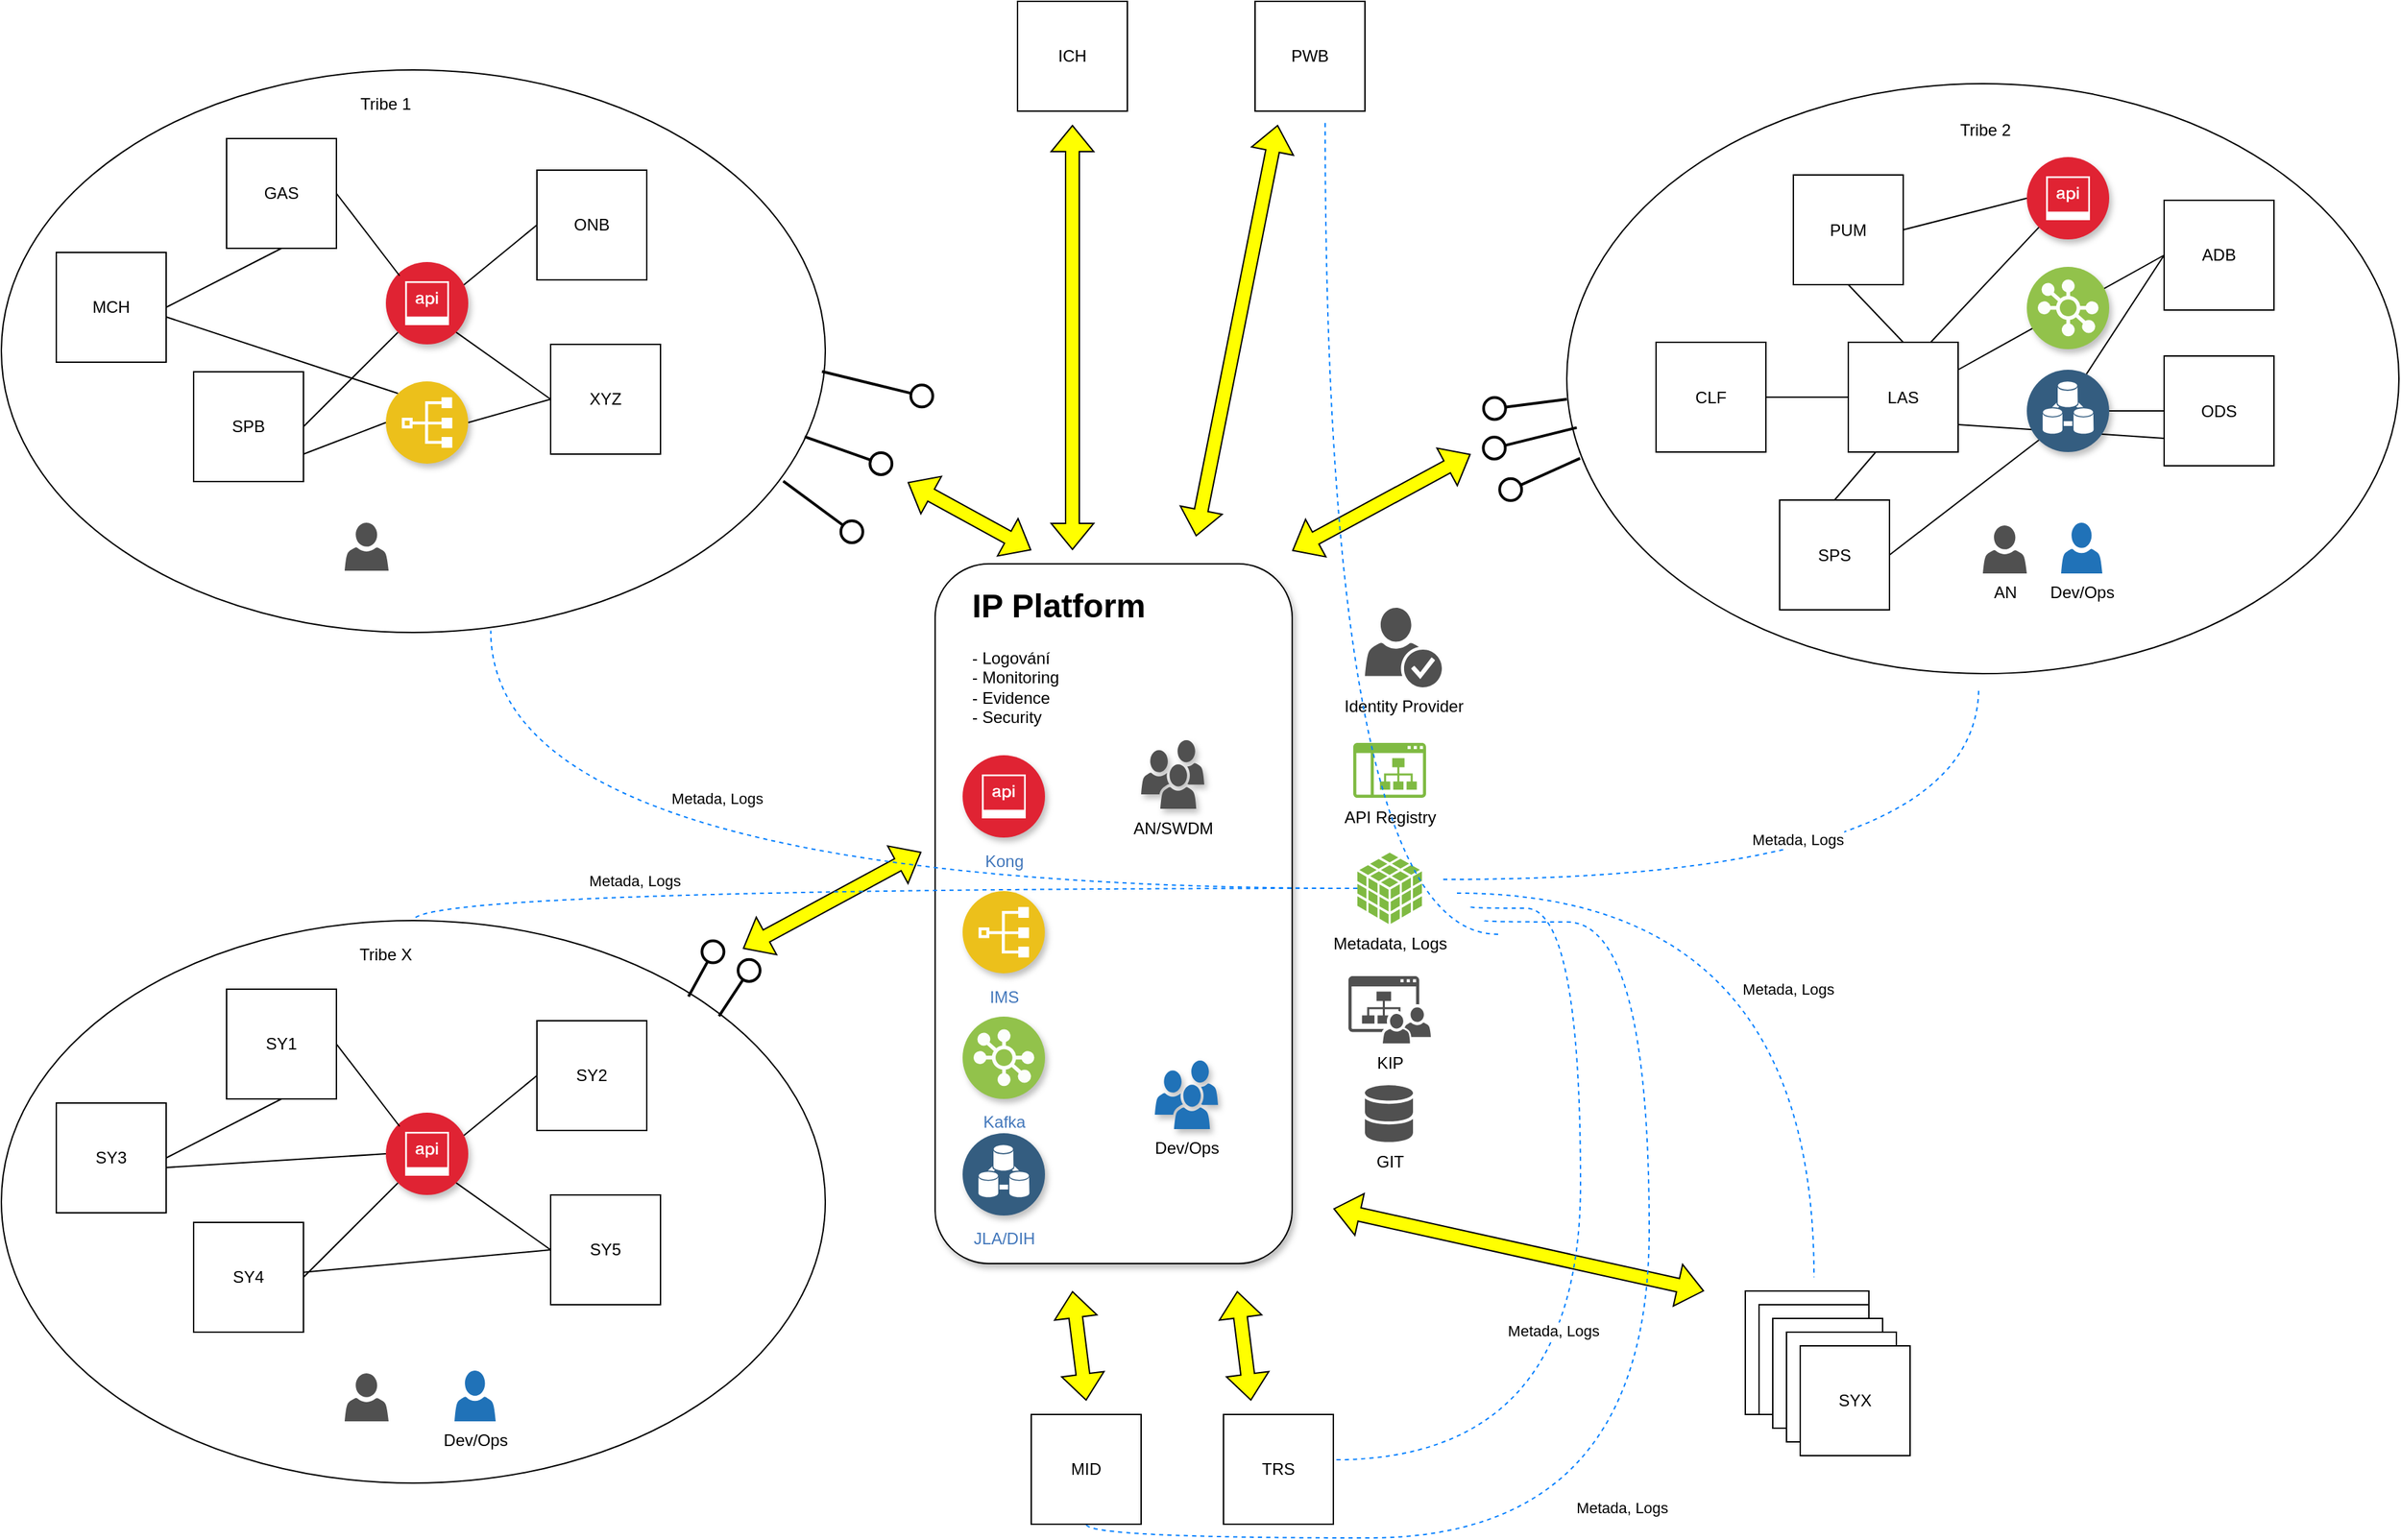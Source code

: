 <mxfile version="24.7.16" pages="2">
  <diagram name="IP to-be" id="IJSsZS_YuEGMHdV8JXdg">
    <mxGraphModel dx="2714" dy="1554" grid="1" gridSize="10" guides="1" tooltips="1" connect="1" arrows="1" fold="1" page="1" pageScale="1" pageWidth="827" pageHeight="1169" background="#ffffff" math="0" shadow="0">
      <root>
        <mxCell id="0" />
        <mxCell id="1" parent="0" />
        <mxCell id="OI-sxOpWTPTX0RnwA3bI-26" value="" style="group" parent="1" vertex="1" connectable="0">
          <mxGeometry x="880" y="430" width="260" height="510" as="geometry" />
        </mxCell>
        <mxCell id="OI-sxOpWTPTX0RnwA3bI-12" value="" style="rounded=1;whiteSpace=wrap;html=1;shadow=1;" parent="OI-sxOpWTPTX0RnwA3bI-26" vertex="1">
          <mxGeometry width="260" height="510" as="geometry" />
        </mxCell>
        <mxCell id="OI-sxOpWTPTX0RnwA3bI-1" value="Kong" style="image;aspect=fixed;perimeter=ellipsePerimeter;html=1;align=center;shadow=1;dashed=0;fontColor=#4277BB;labelBackgroundColor=default;fontSize=12;spacingTop=3;image=img/lib/ibm/security/api_security.svg;" parent="OI-sxOpWTPTX0RnwA3bI-26" vertex="1">
          <mxGeometry x="20" y="139.5" width="60" height="60" as="geometry" />
        </mxCell>
        <mxCell id="OI-sxOpWTPTX0RnwA3bI-2" value="IMS" style="image;aspect=fixed;perimeter=ellipsePerimeter;html=1;align=center;shadow=1;dashed=0;fontColor=#4277BB;labelBackgroundColor=default;fontSize=12;spacingTop=3;image=img/lib/ibm/applications/index.svg;" parent="OI-sxOpWTPTX0RnwA3bI-26" vertex="1">
          <mxGeometry x="20" y="238.5" width="60" height="60" as="geometry" />
        </mxCell>
        <mxCell id="OI-sxOpWTPTX0RnwA3bI-7" value="Kafka" style="image;aspect=fixed;perimeter=ellipsePerimeter;html=1;align=center;shadow=1;dashed=0;fontColor=#4277BB;labelBackgroundColor=default;fontSize=12;spacingTop=3;image=img/lib/ibm/vpc/LoadBalancerPool.svg;" parent="OI-sxOpWTPTX0RnwA3bI-26" vertex="1">
          <mxGeometry x="20" y="330" width="60" height="60" as="geometry" />
        </mxCell>
        <mxCell id="OI-sxOpWTPTX0RnwA3bI-9" value="JLA/DIH" style="image;aspect=fixed;perimeter=ellipsePerimeter;html=1;align=center;shadow=1;dashed=0;fontColor=#4277BB;labelBackgroundColor=default;fontSize=12;spacingTop=3;image=img/lib/ibm/data/device_registry.svg;" parent="OI-sxOpWTPTX0RnwA3bI-26" vertex="1">
          <mxGeometry x="20" y="415" width="60" height="60" as="geometry" />
        </mxCell>
        <mxCell id="OI-sxOpWTPTX0RnwA3bI-19" value="Dev/Ops" style="sketch=0;pointerEvents=1;shadow=1;dashed=0;html=1;strokeColor=none;labelPosition=center;verticalLabelPosition=bottom;verticalAlign=top;outlineConnect=0;align=center;shape=mxgraph.office.users.users;fillColor=#2072B8;" parent="OI-sxOpWTPTX0RnwA3bI-26" vertex="1">
          <mxGeometry x="160" y="362" width="46" height="50" as="geometry" />
        </mxCell>
        <mxCell id="OI-sxOpWTPTX0RnwA3bI-20" value="AN/SWDM" style="sketch=0;pointerEvents=1;shadow=1;dashed=0;html=1;strokeColor=none;fillColor=#505050;labelPosition=center;verticalLabelPosition=bottom;verticalAlign=top;outlineConnect=0;align=center;shape=mxgraph.office.users.users;" parent="OI-sxOpWTPTX0RnwA3bI-26" vertex="1">
          <mxGeometry x="150" y="128.5" width="46" height="50" as="geometry" />
        </mxCell>
        <mxCell id="OI-sxOpWTPTX0RnwA3bI-23" value="&lt;h1 style=&quot;margin-top: 0px;&quot;&gt;IP Platform&lt;/h1&gt;&lt;p&gt;- Logování&lt;br&gt;&lt;span style=&quot;background-color: initial;&quot;&gt;- Monitoring&lt;br&gt;&lt;/span&gt;&lt;span style=&quot;background-color: initial;&quot;&gt;- Evidence&lt;br&gt;&lt;/span&gt;&lt;span style=&quot;background-color: initial;&quot;&gt;- Security&lt;/span&gt;&lt;/p&gt;" style="text;html=1;whiteSpace=wrap;overflow=hidden;rounded=0;shadow=1;" parent="OI-sxOpWTPTX0RnwA3bI-26" vertex="1">
          <mxGeometry x="25" y="10" width="190" height="108.5" as="geometry" />
        </mxCell>
        <mxCell id="OI-sxOpWTPTX0RnwA3bI-29" value="TRS" style="whiteSpace=wrap;html=1;aspect=fixed;" parent="1" vertex="1">
          <mxGeometry x="1090" y="1050" width="80" height="80" as="geometry" />
        </mxCell>
        <mxCell id="OI-sxOpWTPTX0RnwA3bI-33" value="MID" style="whiteSpace=wrap;html=1;aspect=fixed;" parent="1" vertex="1">
          <mxGeometry x="950" y="1050" width="80" height="80" as="geometry" />
        </mxCell>
        <mxCell id="OI-sxOpWTPTX0RnwA3bI-37" value="ICH" style="whiteSpace=wrap;html=1;aspect=fixed;" parent="1" vertex="1">
          <mxGeometry x="940" y="20" width="80" height="80" as="geometry" />
        </mxCell>
        <mxCell id="OI-sxOpWTPTX0RnwA3bI-38" value="PWB" style="whiteSpace=wrap;html=1;aspect=fixed;" parent="1" vertex="1">
          <mxGeometry x="1113" y="20" width="80" height="80" as="geometry" />
        </mxCell>
        <mxCell id="OI-sxOpWTPTX0RnwA3bI-89" value="" style="group" parent="1" vertex="1" connectable="0">
          <mxGeometry x="1340" y="80" width="606" height="430" as="geometry" />
        </mxCell>
        <mxCell id="OI-sxOpWTPTX0RnwA3bI-47" value="" style="ellipse;whiteSpace=wrap;html=1;" parent="OI-sxOpWTPTX0RnwA3bI-89" vertex="1">
          <mxGeometry width="606" height="430" as="geometry" />
        </mxCell>
        <mxCell id="OI-sxOpWTPTX0RnwA3bI-22" value="Tribe 2" style="text;html=1;align=center;verticalAlign=middle;whiteSpace=wrap;rounded=0;" parent="OI-sxOpWTPTX0RnwA3bI-89" vertex="1">
          <mxGeometry x="275" y="13.5" width="60" height="40" as="geometry" />
        </mxCell>
        <mxCell id="OI-sxOpWTPTX0RnwA3bI-35" value="PUM" style="whiteSpace=wrap;html=1;aspect=fixed;" parent="OI-sxOpWTPTX0RnwA3bI-89" vertex="1">
          <mxGeometry x="165" y="66.5" width="80" height="80" as="geometry" />
        </mxCell>
        <mxCell id="OI-sxOpWTPTX0RnwA3bI-36" value="CLF" style="whiteSpace=wrap;html=1;aspect=fixed;" parent="OI-sxOpWTPTX0RnwA3bI-89" vertex="1">
          <mxGeometry x="65" y="188.5" width="80" height="80" as="geometry" />
        </mxCell>
        <mxCell id="OI-sxOpWTPTX0RnwA3bI-48" value="LAS" style="whiteSpace=wrap;html=1;aspect=fixed;" parent="OI-sxOpWTPTX0RnwA3bI-89" vertex="1">
          <mxGeometry x="205" y="188.5" width="80" height="80" as="geometry" />
        </mxCell>
        <mxCell id="OI-sxOpWTPTX0RnwA3bI-49" value="ODS" style="whiteSpace=wrap;html=1;aspect=fixed;" parent="OI-sxOpWTPTX0RnwA3bI-89" vertex="1">
          <mxGeometry x="435" y="198.5" width="80" height="80" as="geometry" />
        </mxCell>
        <mxCell id="OI-sxOpWTPTX0RnwA3bI-50" value="ADB" style="whiteSpace=wrap;html=1;aspect=fixed;" parent="OI-sxOpWTPTX0RnwA3bI-89" vertex="1">
          <mxGeometry x="435" y="85" width="80" height="80" as="geometry" />
        </mxCell>
        <mxCell id="OI-sxOpWTPTX0RnwA3bI-51" value="SPS" style="whiteSpace=wrap;html=1;aspect=fixed;" parent="OI-sxOpWTPTX0RnwA3bI-89" vertex="1">
          <mxGeometry x="155" y="303.5" width="80" height="80" as="geometry" />
        </mxCell>
        <mxCell id="OI-sxOpWTPTX0RnwA3bI-53" value="" style="image;aspect=fixed;perimeter=ellipsePerimeter;html=1;align=center;shadow=1;dashed=0;fontColor=#4277BB;labelBackgroundColor=default;fontSize=12;spacingTop=3;image=img/lib/ibm/security/api_security.svg;" parent="OI-sxOpWTPTX0RnwA3bI-89" vertex="1">
          <mxGeometry x="335" y="53.5" width="60" height="60" as="geometry" />
        </mxCell>
        <mxCell id="OI-sxOpWTPTX0RnwA3bI-77" value="" style="endArrow=none;html=1;rounded=0;entryX=0;entryY=1;entryDx=0;entryDy=0;exitX=1;exitY=0.5;exitDx=0;exitDy=0;" parent="OI-sxOpWTPTX0RnwA3bI-89" source="OI-sxOpWTPTX0RnwA3bI-51" target="OI-sxOpWTPTX0RnwA3bI-74" edge="1">
          <mxGeometry width="50" height="50" relative="1" as="geometry">
            <mxPoint x="225" y="403.5" as="sourcePoint" />
            <mxPoint x="275" y="353.5" as="targetPoint" />
          </mxGeometry>
        </mxCell>
        <mxCell id="OI-sxOpWTPTX0RnwA3bI-78" value="" style="endArrow=none;html=1;rounded=0;exitX=0.75;exitY=0;exitDx=0;exitDy=0;entryX=0;entryY=1;entryDx=0;entryDy=0;" parent="OI-sxOpWTPTX0RnwA3bI-89" source="OI-sxOpWTPTX0RnwA3bI-48" target="OI-sxOpWTPTX0RnwA3bI-53" edge="1">
          <mxGeometry width="50" height="50" relative="1" as="geometry">
            <mxPoint x="275" y="163.5" as="sourcePoint" />
            <mxPoint x="325" y="113.5" as="targetPoint" />
          </mxGeometry>
        </mxCell>
        <mxCell id="OI-sxOpWTPTX0RnwA3bI-79" value="" style="endArrow=none;html=1;rounded=0;entryX=0;entryY=0.5;entryDx=0;entryDy=0;exitX=0.75;exitY=0;exitDx=0;exitDy=0;" parent="OI-sxOpWTPTX0RnwA3bI-89" source="OI-sxOpWTPTX0RnwA3bI-74" target="OI-sxOpWTPTX0RnwA3bI-50" edge="1">
          <mxGeometry width="50" height="50" relative="1" as="geometry">
            <mxPoint x="225" y="403.5" as="sourcePoint" />
            <mxPoint x="275" y="353.5" as="targetPoint" />
          </mxGeometry>
        </mxCell>
        <mxCell id="OI-sxOpWTPTX0RnwA3bI-80" value="" style="endArrow=none;html=1;rounded=0;exitX=1;exitY=0.5;exitDx=0;exitDy=0;entryX=0;entryY=0.5;entryDx=0;entryDy=0;" parent="OI-sxOpWTPTX0RnwA3bI-89" source="OI-sxOpWTPTX0RnwA3bI-35" target="OI-sxOpWTPTX0RnwA3bI-53" edge="1">
          <mxGeometry width="50" height="50" relative="1" as="geometry">
            <mxPoint x="265" y="103.5" as="sourcePoint" />
            <mxPoint x="315" y="53.5" as="targetPoint" />
          </mxGeometry>
        </mxCell>
        <mxCell id="OI-sxOpWTPTX0RnwA3bI-81" value="" style="endArrow=none;html=1;rounded=0;entryX=0;entryY=0.5;entryDx=0;entryDy=0;exitX=1;exitY=0.5;exitDx=0;exitDy=0;" parent="OI-sxOpWTPTX0RnwA3bI-89" source="OI-sxOpWTPTX0RnwA3bI-74" target="OI-sxOpWTPTX0RnwA3bI-49" edge="1">
          <mxGeometry width="50" height="50" relative="1" as="geometry">
            <mxPoint x="225" y="463.5" as="sourcePoint" />
            <mxPoint x="275" y="413.5" as="targetPoint" />
          </mxGeometry>
        </mxCell>
        <mxCell id="OI-sxOpWTPTX0RnwA3bI-82" value="" style="endArrow=none;html=1;rounded=0;entryX=0;entryY=0.75;entryDx=0;entryDy=0;exitX=1;exitY=0.75;exitDx=0;exitDy=0;" parent="OI-sxOpWTPTX0RnwA3bI-89" source="OI-sxOpWTPTX0RnwA3bI-48" target="OI-sxOpWTPTX0RnwA3bI-49" edge="1">
          <mxGeometry width="50" height="50" relative="1" as="geometry">
            <mxPoint x="225" y="403.5" as="sourcePoint" />
            <mxPoint x="275" y="353.5" as="targetPoint" />
          </mxGeometry>
        </mxCell>
        <mxCell id="OI-sxOpWTPTX0RnwA3bI-83" value="" style="endArrow=none;html=1;rounded=0;entryX=0;entryY=0.5;entryDx=0;entryDy=0;exitX=1;exitY=0.25;exitDx=0;exitDy=0;" parent="OI-sxOpWTPTX0RnwA3bI-89" source="OI-sxOpWTPTX0RnwA3bI-48" target="OI-sxOpWTPTX0RnwA3bI-50" edge="1">
          <mxGeometry width="50" height="50" relative="1" as="geometry">
            <mxPoint x="395" y="493.5" as="sourcePoint" />
            <mxPoint x="445" y="443.5" as="targetPoint" />
          </mxGeometry>
        </mxCell>
        <mxCell id="OI-sxOpWTPTX0RnwA3bI-64" value="" style="image;aspect=fixed;perimeter=ellipsePerimeter;html=1;align=center;shadow=1;dashed=0;fontColor=#4277BB;labelBackgroundColor=default;fontSize=12;spacingTop=3;image=img/lib/ibm/vpc/LoadBalancerPool.svg;" parent="OI-sxOpWTPTX0RnwA3bI-89" vertex="1">
          <mxGeometry x="335" y="133.5" width="60" height="60" as="geometry" />
        </mxCell>
        <mxCell id="OI-sxOpWTPTX0RnwA3bI-74" value="" style="image;aspect=fixed;perimeter=ellipsePerimeter;html=1;align=center;shadow=1;dashed=0;fontColor=#4277BB;labelBackgroundColor=default;fontSize=12;spacingTop=3;image=img/lib/ibm/data/device_registry.svg;" parent="OI-sxOpWTPTX0RnwA3bI-89" vertex="1">
          <mxGeometry x="335" y="208.5" width="60" height="60" as="geometry" />
        </mxCell>
        <mxCell id="OI-sxOpWTPTX0RnwA3bI-84" value="" style="endArrow=none;html=1;rounded=0;entryX=0.5;entryY=1;entryDx=0;entryDy=0;exitX=0.5;exitY=0;exitDx=0;exitDy=0;" parent="OI-sxOpWTPTX0RnwA3bI-89" source="OI-sxOpWTPTX0RnwA3bI-48" target="OI-sxOpWTPTX0RnwA3bI-35" edge="1">
          <mxGeometry width="50" height="50" relative="1" as="geometry">
            <mxPoint x="225" y="403.5" as="sourcePoint" />
            <mxPoint x="275" y="353.5" as="targetPoint" />
          </mxGeometry>
        </mxCell>
        <mxCell id="OI-sxOpWTPTX0RnwA3bI-86" value="" style="endArrow=none;html=1;rounded=0;entryX=1;entryY=0.5;entryDx=0;entryDy=0;exitX=0;exitY=0.5;exitDx=0;exitDy=0;" parent="OI-sxOpWTPTX0RnwA3bI-89" source="OI-sxOpWTPTX0RnwA3bI-48" target="OI-sxOpWTPTX0RnwA3bI-36" edge="1">
          <mxGeometry width="50" height="50" relative="1" as="geometry">
            <mxPoint x="225" y="403.5" as="sourcePoint" />
            <mxPoint x="275" y="353.5" as="targetPoint" />
          </mxGeometry>
        </mxCell>
        <mxCell id="OI-sxOpWTPTX0RnwA3bI-87" value="" style="endArrow=none;html=1;rounded=0;entryX=0.25;entryY=1;entryDx=0;entryDy=0;exitX=0.5;exitY=0;exitDx=0;exitDy=0;" parent="OI-sxOpWTPTX0RnwA3bI-89" source="OI-sxOpWTPTX0RnwA3bI-51" target="OI-sxOpWTPTX0RnwA3bI-48" edge="1">
          <mxGeometry width="50" height="50" relative="1" as="geometry">
            <mxPoint x="225" y="403.5" as="sourcePoint" />
            <mxPoint x="275" y="353.5" as="targetPoint" />
          </mxGeometry>
        </mxCell>
        <mxCell id="AGxWEszSMNjGvuthfFzn-10" value="AN" style="sketch=0;pointerEvents=1;shadow=0;dashed=0;html=1;strokeColor=none;fillColor=#505050;labelPosition=center;verticalLabelPosition=bottom;verticalAlign=top;outlineConnect=0;align=center;shape=mxgraph.office.users.user;" vertex="1" parent="OI-sxOpWTPTX0RnwA3bI-89">
          <mxGeometry x="303" y="322" width="32" height="35" as="geometry" />
        </mxCell>
        <mxCell id="AGxWEszSMNjGvuthfFzn-11" value="Dev/Ops" style="sketch=0;pointerEvents=1;shadow=0;dashed=0;html=1;strokeColor=none;labelPosition=center;verticalLabelPosition=bottom;verticalAlign=top;outlineConnect=0;align=center;shape=mxgraph.office.users.user;fillColor=#2072B8;" vertex="1" parent="OI-sxOpWTPTX0RnwA3bI-89">
          <mxGeometry x="360" y="320" width="30" height="37" as="geometry" />
        </mxCell>
        <mxCell id="OI-sxOpWTPTX0RnwA3bI-127" value="" style="group" parent="1" vertex="1" connectable="0">
          <mxGeometry x="200" y="70" width="600" height="410" as="geometry" />
        </mxCell>
        <mxCell id="OI-sxOpWTPTX0RnwA3bI-43" value="" style="ellipse;whiteSpace=wrap;html=1;" parent="OI-sxOpWTPTX0RnwA3bI-127" vertex="1">
          <mxGeometry width="600" height="410" as="geometry" />
        </mxCell>
        <mxCell id="OI-sxOpWTPTX0RnwA3bI-21" value="Tribe 1" style="text;html=1;align=center;verticalAlign=middle;whiteSpace=wrap;rounded=0;" parent="OI-sxOpWTPTX0RnwA3bI-127" vertex="1">
          <mxGeometry x="250" y="10" width="60" height="30" as="geometry" />
        </mxCell>
        <mxCell id="OI-sxOpWTPTX0RnwA3bI-32" value="XYZ" style="whiteSpace=wrap;html=1;aspect=fixed;" parent="OI-sxOpWTPTX0RnwA3bI-127" vertex="1">
          <mxGeometry x="400" y="200" width="80" height="80" as="geometry" />
        </mxCell>
        <mxCell id="OI-sxOpWTPTX0RnwA3bI-34" value="SPB" style="whiteSpace=wrap;html=1;aspect=fixed;" parent="OI-sxOpWTPTX0RnwA3bI-127" vertex="1">
          <mxGeometry x="140" y="220" width="80" height="80" as="geometry" />
        </mxCell>
        <mxCell id="OI-sxOpWTPTX0RnwA3bI-39" value="ONB" style="whiteSpace=wrap;html=1;aspect=fixed;" parent="OI-sxOpWTPTX0RnwA3bI-127" vertex="1">
          <mxGeometry x="390" y="73" width="80" height="80" as="geometry" />
        </mxCell>
        <mxCell id="OI-sxOpWTPTX0RnwA3bI-40" value="GAS" style="whiteSpace=wrap;html=1;aspect=fixed;" parent="OI-sxOpWTPTX0RnwA3bI-127" vertex="1">
          <mxGeometry x="164" y="50" width="80" height="80" as="geometry" />
        </mxCell>
        <mxCell id="OI-sxOpWTPTX0RnwA3bI-41" value="MCH" style="whiteSpace=wrap;html=1;aspect=fixed;" parent="OI-sxOpWTPTX0RnwA3bI-127" vertex="1">
          <mxGeometry x="40" y="133" width="80" height="80" as="geometry" />
        </mxCell>
        <mxCell id="OI-sxOpWTPTX0RnwA3bI-45" value="" style="image;aspect=fixed;perimeter=ellipsePerimeter;html=1;align=center;shadow=1;dashed=0;fontColor=#4277BB;labelBackgroundColor=default;fontSize=12;spacingTop=3;image=img/lib/ibm/security/api_security.svg;" parent="OI-sxOpWTPTX0RnwA3bI-127" vertex="1">
          <mxGeometry x="280" y="140" width="60" height="60" as="geometry" />
        </mxCell>
        <mxCell id="OI-sxOpWTPTX0RnwA3bI-117" value="" style="image;aspect=fixed;perimeter=ellipsePerimeter;html=1;align=center;shadow=1;dashed=0;fontColor=#4277BB;labelBackgroundColor=default;fontSize=12;spacingTop=3;image=img/lib/ibm/applications/index.svg;" parent="OI-sxOpWTPTX0RnwA3bI-127" vertex="1">
          <mxGeometry x="280" y="227" width="60" height="60" as="geometry" />
        </mxCell>
        <mxCell id="OI-sxOpWTPTX0RnwA3bI-118" value="" style="endArrow=none;html=1;rounded=0;entryX=1;entryY=0.5;entryDx=0;entryDy=0;exitX=0;exitY=1;exitDx=0;exitDy=0;" parent="OI-sxOpWTPTX0RnwA3bI-127" source="OI-sxOpWTPTX0RnwA3bI-45" target="OI-sxOpWTPTX0RnwA3bI-34" edge="1">
          <mxGeometry width="50" height="50" relative="1" as="geometry">
            <mxPoint x="540" y="520" as="sourcePoint" />
            <mxPoint x="590" y="470" as="targetPoint" />
          </mxGeometry>
        </mxCell>
        <mxCell id="OI-sxOpWTPTX0RnwA3bI-119" value="" style="endArrow=none;html=1;rounded=0;entryX=0;entryY=0.5;entryDx=0;entryDy=0;exitX=1;exitY=1;exitDx=0;exitDy=0;" parent="OI-sxOpWTPTX0RnwA3bI-127" source="OI-sxOpWTPTX0RnwA3bI-45" target="OI-sxOpWTPTX0RnwA3bI-32" edge="1">
          <mxGeometry width="50" height="50" relative="1" as="geometry">
            <mxPoint x="540" y="520" as="sourcePoint" />
            <mxPoint x="590" y="470" as="targetPoint" />
          </mxGeometry>
        </mxCell>
        <mxCell id="OI-sxOpWTPTX0RnwA3bI-120" value="" style="endArrow=none;html=1;rounded=0;entryX=0;entryY=0.5;entryDx=0;entryDy=0;exitX=1;exitY=0.25;exitDx=0;exitDy=0;" parent="OI-sxOpWTPTX0RnwA3bI-127" source="OI-sxOpWTPTX0RnwA3bI-45" target="OI-sxOpWTPTX0RnwA3bI-39" edge="1">
          <mxGeometry width="50" height="50" relative="1" as="geometry">
            <mxPoint x="540" y="520" as="sourcePoint" />
            <mxPoint x="590" y="470" as="targetPoint" />
          </mxGeometry>
        </mxCell>
        <mxCell id="OI-sxOpWTPTX0RnwA3bI-121" value="" style="endArrow=none;html=1;rounded=0;entryX=1;entryY=0.5;entryDx=0;entryDy=0;exitX=0;exitY=0.5;exitDx=0;exitDy=0;" parent="OI-sxOpWTPTX0RnwA3bI-127" source="OI-sxOpWTPTX0RnwA3bI-32" target="OI-sxOpWTPTX0RnwA3bI-117" edge="1">
          <mxGeometry width="50" height="50" relative="1" as="geometry">
            <mxPoint x="540" y="520" as="sourcePoint" />
            <mxPoint x="590" y="470" as="targetPoint" />
          </mxGeometry>
        </mxCell>
        <mxCell id="OI-sxOpWTPTX0RnwA3bI-122" value="" style="endArrow=none;html=1;rounded=0;entryX=1;entryY=0.5;entryDx=0;entryDy=0;" parent="OI-sxOpWTPTX0RnwA3bI-127" target="OI-sxOpWTPTX0RnwA3bI-40" edge="1">
          <mxGeometry width="50" height="50" relative="1" as="geometry">
            <mxPoint x="290" y="150" as="sourcePoint" />
            <mxPoint x="590" y="470" as="targetPoint" />
          </mxGeometry>
        </mxCell>
        <mxCell id="OI-sxOpWTPTX0RnwA3bI-123" value="" style="endArrow=none;html=1;rounded=0;entryX=0.5;entryY=1;entryDx=0;entryDy=0;exitX=1;exitY=0.5;exitDx=0;exitDy=0;" parent="OI-sxOpWTPTX0RnwA3bI-127" source="OI-sxOpWTPTX0RnwA3bI-41" target="OI-sxOpWTPTX0RnwA3bI-40" edge="1">
          <mxGeometry width="50" height="50" relative="1" as="geometry">
            <mxPoint x="540" y="520" as="sourcePoint" />
            <mxPoint x="590" y="470" as="targetPoint" />
          </mxGeometry>
        </mxCell>
        <mxCell id="OI-sxOpWTPTX0RnwA3bI-124" value="" style="endArrow=none;html=1;rounded=0;exitX=0;exitY=0;exitDx=0;exitDy=0;" parent="OI-sxOpWTPTX0RnwA3bI-127" source="OI-sxOpWTPTX0RnwA3bI-117" edge="1">
          <mxGeometry width="50" height="50" relative="1" as="geometry">
            <mxPoint x="540" y="520" as="sourcePoint" />
            <mxPoint x="120" y="180" as="targetPoint" />
          </mxGeometry>
        </mxCell>
        <mxCell id="OI-sxOpWTPTX0RnwA3bI-125" value="" style="endArrow=none;html=1;rounded=0;exitX=0;exitY=0.5;exitDx=0;exitDy=0;entryX=1;entryY=0.75;entryDx=0;entryDy=0;" parent="OI-sxOpWTPTX0RnwA3bI-127" source="OI-sxOpWTPTX0RnwA3bI-117" target="OI-sxOpWTPTX0RnwA3bI-34" edge="1">
          <mxGeometry width="50" height="50" relative="1" as="geometry">
            <mxPoint x="540" y="520" as="sourcePoint" />
            <mxPoint x="220" y="270" as="targetPoint" />
          </mxGeometry>
        </mxCell>
        <mxCell id="AGxWEszSMNjGvuthfFzn-9" value="" style="sketch=0;pointerEvents=1;shadow=0;dashed=0;html=1;strokeColor=none;fillColor=#505050;labelPosition=center;verticalLabelPosition=bottom;verticalAlign=top;outlineConnect=0;align=center;shape=mxgraph.office.users.user;" vertex="1" parent="OI-sxOpWTPTX0RnwA3bI-127">
          <mxGeometry x="250" y="330" width="32" height="35" as="geometry" />
        </mxCell>
        <mxCell id="AGxWEszSMNjGvuthfFzn-4" value="KIP" style="sketch=0;pointerEvents=1;shadow=0;dashed=0;html=1;strokeColor=none;fillColor=#505050;labelPosition=center;verticalLabelPosition=bottom;verticalAlign=top;outlineConnect=0;align=center;shape=mxgraph.office.sites.site_team;" vertex="1" parent="1">
          <mxGeometry x="1181" y="730.5" width="60" height="49" as="geometry" />
        </mxCell>
        <mxCell id="AGxWEszSMNjGvuthfFzn-5" value="API Registry" style="sketch=0;pointerEvents=1;shadow=0;dashed=0;html=1;strokeColor=none;labelPosition=center;verticalLabelPosition=bottom;verticalAlign=top;outlineConnect=0;align=center;shape=mxgraph.office.sites.subsite;fillColor=#7FBA42;" vertex="1" parent="1">
          <mxGeometry x="1184.5" y="560.5" width="53" height="40" as="geometry" />
        </mxCell>
        <mxCell id="AGxWEszSMNjGvuthfFzn-7" value="Identity Provider" style="sketch=0;pointerEvents=1;shadow=0;dashed=0;html=1;strokeColor=none;fillColor=#505050;labelPosition=center;verticalLabelPosition=bottom;verticalAlign=top;outlineConnect=0;align=center;shape=mxgraph.office.security.credentials;" vertex="1" parent="1">
          <mxGeometry x="1193" y="462" width="56" height="58" as="geometry" />
        </mxCell>
        <mxCell id="AGxWEszSMNjGvuthfFzn-8" value="Metadata, Logs" style="sketch=0;shadow=0;dashed=0;html=1;strokeColor=none;labelPosition=center;verticalLabelPosition=bottom;verticalAlign=top;outlineConnect=0;align=center;shape=mxgraph.office.databases.database_cube;fillColor=#7FBA42;" vertex="1" parent="1">
          <mxGeometry x="1187.5" y="640.5" width="47" height="52" as="geometry" />
        </mxCell>
        <mxCell id="AGxWEszSMNjGvuthfFzn-12" value="" style="group" vertex="1" connectable="0" parent="1">
          <mxGeometry x="200" y="690" width="600" height="410" as="geometry" />
        </mxCell>
        <mxCell id="AGxWEszSMNjGvuthfFzn-13" value="" style="ellipse;whiteSpace=wrap;html=1;" vertex="1" parent="AGxWEszSMNjGvuthfFzn-12">
          <mxGeometry width="600" height="410" as="geometry" />
        </mxCell>
        <mxCell id="AGxWEszSMNjGvuthfFzn-14" value="Tribe X" style="text;html=1;align=center;verticalAlign=middle;whiteSpace=wrap;rounded=0;" vertex="1" parent="AGxWEszSMNjGvuthfFzn-12">
          <mxGeometry x="250" y="10" width="60" height="30" as="geometry" />
        </mxCell>
        <mxCell id="AGxWEszSMNjGvuthfFzn-15" value="SY5" style="whiteSpace=wrap;html=1;aspect=fixed;" vertex="1" parent="AGxWEszSMNjGvuthfFzn-12">
          <mxGeometry x="400" y="200" width="80" height="80" as="geometry" />
        </mxCell>
        <mxCell id="AGxWEszSMNjGvuthfFzn-16" value="SY4" style="whiteSpace=wrap;html=1;aspect=fixed;" vertex="1" parent="AGxWEszSMNjGvuthfFzn-12">
          <mxGeometry x="140" y="220" width="80" height="80" as="geometry" />
        </mxCell>
        <mxCell id="AGxWEszSMNjGvuthfFzn-17" value="SY2" style="whiteSpace=wrap;html=1;aspect=fixed;" vertex="1" parent="AGxWEszSMNjGvuthfFzn-12">
          <mxGeometry x="390" y="73" width="80" height="80" as="geometry" />
        </mxCell>
        <mxCell id="AGxWEszSMNjGvuthfFzn-18" value="SY1" style="whiteSpace=wrap;html=1;aspect=fixed;" vertex="1" parent="AGxWEszSMNjGvuthfFzn-12">
          <mxGeometry x="164" y="50" width="80" height="80" as="geometry" />
        </mxCell>
        <mxCell id="AGxWEszSMNjGvuthfFzn-19" value="SY3" style="whiteSpace=wrap;html=1;aspect=fixed;" vertex="1" parent="AGxWEszSMNjGvuthfFzn-12">
          <mxGeometry x="40" y="133" width="80" height="80" as="geometry" />
        </mxCell>
        <mxCell id="AGxWEszSMNjGvuthfFzn-20" value="" style="image;aspect=fixed;perimeter=ellipsePerimeter;html=1;align=center;shadow=1;dashed=0;fontColor=#4277BB;labelBackgroundColor=default;fontSize=12;spacingTop=3;image=img/lib/ibm/security/api_security.svg;" vertex="1" parent="AGxWEszSMNjGvuthfFzn-12">
          <mxGeometry x="280" y="140" width="60" height="60" as="geometry" />
        </mxCell>
        <mxCell id="AGxWEszSMNjGvuthfFzn-22" value="" style="endArrow=none;html=1;rounded=0;entryX=1;entryY=0.5;entryDx=0;entryDy=0;exitX=0;exitY=1;exitDx=0;exitDy=0;" edge="1" parent="AGxWEszSMNjGvuthfFzn-12" source="AGxWEszSMNjGvuthfFzn-20" target="AGxWEszSMNjGvuthfFzn-16">
          <mxGeometry width="50" height="50" relative="1" as="geometry">
            <mxPoint x="540" y="520" as="sourcePoint" />
            <mxPoint x="590" y="470" as="targetPoint" />
          </mxGeometry>
        </mxCell>
        <mxCell id="AGxWEszSMNjGvuthfFzn-23" value="" style="endArrow=none;html=1;rounded=0;entryX=0;entryY=0.5;entryDx=0;entryDy=0;exitX=1;exitY=1;exitDx=0;exitDy=0;" edge="1" parent="AGxWEszSMNjGvuthfFzn-12" source="AGxWEszSMNjGvuthfFzn-20" target="AGxWEszSMNjGvuthfFzn-15">
          <mxGeometry width="50" height="50" relative="1" as="geometry">
            <mxPoint x="540" y="520" as="sourcePoint" />
            <mxPoint x="590" y="470" as="targetPoint" />
          </mxGeometry>
        </mxCell>
        <mxCell id="AGxWEszSMNjGvuthfFzn-24" value="" style="endArrow=none;html=1;rounded=0;entryX=0;entryY=0.5;entryDx=0;entryDy=0;exitX=1;exitY=0.25;exitDx=0;exitDy=0;" edge="1" parent="AGxWEszSMNjGvuthfFzn-12" source="AGxWEszSMNjGvuthfFzn-20" target="AGxWEszSMNjGvuthfFzn-17">
          <mxGeometry width="50" height="50" relative="1" as="geometry">
            <mxPoint x="540" y="520" as="sourcePoint" />
            <mxPoint x="590" y="470" as="targetPoint" />
          </mxGeometry>
        </mxCell>
        <mxCell id="AGxWEszSMNjGvuthfFzn-25" value="" style="endArrow=none;html=1;rounded=0;exitX=0;exitY=0.5;exitDx=0;exitDy=0;" edge="1" parent="AGxWEszSMNjGvuthfFzn-12" source="AGxWEszSMNjGvuthfFzn-15" target="AGxWEszSMNjGvuthfFzn-16">
          <mxGeometry width="50" height="50" relative="1" as="geometry">
            <mxPoint x="540" y="520" as="sourcePoint" />
            <mxPoint x="340" y="257" as="targetPoint" />
          </mxGeometry>
        </mxCell>
        <mxCell id="AGxWEszSMNjGvuthfFzn-26" value="" style="endArrow=none;html=1;rounded=0;entryX=1;entryY=0.5;entryDx=0;entryDy=0;" edge="1" parent="AGxWEszSMNjGvuthfFzn-12" target="AGxWEszSMNjGvuthfFzn-18">
          <mxGeometry width="50" height="50" relative="1" as="geometry">
            <mxPoint x="290" y="150" as="sourcePoint" />
            <mxPoint x="590" y="470" as="targetPoint" />
          </mxGeometry>
        </mxCell>
        <mxCell id="AGxWEszSMNjGvuthfFzn-27" value="" style="endArrow=none;html=1;rounded=0;entryX=0.5;entryY=1;entryDx=0;entryDy=0;exitX=1;exitY=0.5;exitDx=0;exitDy=0;" edge="1" parent="AGxWEszSMNjGvuthfFzn-12" source="AGxWEszSMNjGvuthfFzn-19" target="AGxWEszSMNjGvuthfFzn-18">
          <mxGeometry width="50" height="50" relative="1" as="geometry">
            <mxPoint x="540" y="520" as="sourcePoint" />
            <mxPoint x="590" y="470" as="targetPoint" />
          </mxGeometry>
        </mxCell>
        <mxCell id="AGxWEszSMNjGvuthfFzn-28" value="" style="endArrow=none;html=1;rounded=0;exitX=0;exitY=0.5;exitDx=0;exitDy=0;" edge="1" parent="AGxWEszSMNjGvuthfFzn-12" source="AGxWEszSMNjGvuthfFzn-20">
          <mxGeometry width="50" height="50" relative="1" as="geometry">
            <mxPoint x="288.787" y="235.787" as="sourcePoint" />
            <mxPoint x="120" y="180" as="targetPoint" />
          </mxGeometry>
        </mxCell>
        <mxCell id="AGxWEszSMNjGvuthfFzn-30" value="" style="sketch=0;pointerEvents=1;shadow=0;dashed=0;html=1;strokeColor=none;fillColor=#505050;labelPosition=center;verticalLabelPosition=bottom;verticalAlign=top;outlineConnect=0;align=center;shape=mxgraph.office.users.user;" vertex="1" parent="AGxWEszSMNjGvuthfFzn-12">
          <mxGeometry x="250" y="330" width="32" height="35" as="geometry" />
        </mxCell>
        <mxCell id="AGxWEszSMNjGvuthfFzn-31" value="Dev/Ops" style="sketch=0;pointerEvents=1;shadow=0;dashed=0;html=1;strokeColor=none;labelPosition=center;verticalLabelPosition=bottom;verticalAlign=top;outlineConnect=0;align=center;shape=mxgraph.office.users.user;fillColor=#2072B8;" vertex="1" parent="AGxWEszSMNjGvuthfFzn-12">
          <mxGeometry x="330" y="328" width="30" height="37" as="geometry" />
        </mxCell>
        <mxCell id="AGxWEszSMNjGvuthfFzn-41" value="" style="endArrow=circle;html=1;rounded=0;exitX=0.871;exitY=0.17;exitDx=0;exitDy=0;exitPerimeter=0;strokeWidth=2;startArrow=none;startFill=0;endFill=0;" edge="1" parent="AGxWEszSMNjGvuthfFzn-12" source="AGxWEszSMNjGvuthfFzn-13">
          <mxGeometry width="50" height="50" relative="1" as="geometry">
            <mxPoint x="507" y="-10" as="sourcePoint" />
            <mxPoint x="550" y="28" as="targetPoint" />
          </mxGeometry>
        </mxCell>
        <mxCell id="AGxWEszSMNjGvuthfFzn-32" value="SYX" style="whiteSpace=wrap;html=1;aspect=fixed;" vertex="1" parent="1">
          <mxGeometry x="1470" y="960" width="90" height="90" as="geometry" />
        </mxCell>
        <mxCell id="AGxWEszSMNjGvuthfFzn-33" value="SYX" style="whiteSpace=wrap;html=1;aspect=fixed;" vertex="1" parent="1">
          <mxGeometry x="1480" y="970" width="80" height="80" as="geometry" />
        </mxCell>
        <mxCell id="AGxWEszSMNjGvuthfFzn-34" value="SYX" style="whiteSpace=wrap;html=1;aspect=fixed;" vertex="1" parent="1">
          <mxGeometry x="1490" y="980" width="80" height="80" as="geometry" />
        </mxCell>
        <mxCell id="AGxWEszSMNjGvuthfFzn-35" value="SYX" style="whiteSpace=wrap;html=1;aspect=fixed;" vertex="1" parent="1">
          <mxGeometry x="1500" y="990" width="80" height="80" as="geometry" />
        </mxCell>
        <mxCell id="AGxWEszSMNjGvuthfFzn-36" value="SYX" style="whiteSpace=wrap;html=1;aspect=fixed;" vertex="1" parent="1">
          <mxGeometry x="1510" y="1000" width="80" height="80" as="geometry" />
        </mxCell>
        <mxCell id="AGxWEszSMNjGvuthfFzn-37" value="" style="endArrow=circle;html=1;rounded=0;exitX=0.996;exitY=0.536;exitDx=0;exitDy=0;exitPerimeter=0;strokeWidth=2;startArrow=none;startFill=0;endFill=0;" edge="1" parent="1" source="OI-sxOpWTPTX0RnwA3bI-43">
          <mxGeometry width="50" height="50" relative="1" as="geometry">
            <mxPoint x="710.0" y="511.17" as="sourcePoint" />
            <mxPoint x="880" y="310" as="targetPoint" />
          </mxGeometry>
        </mxCell>
        <mxCell id="AGxWEszSMNjGvuthfFzn-39" value="" style="endArrow=circle;html=1;rounded=0;exitX=0.949;exitY=0.731;exitDx=0;exitDy=0;exitPerimeter=0;strokeWidth=2;startArrow=none;startFill=0;endFill=0;" edge="1" parent="1" source="OI-sxOpWTPTX0RnwA3bI-43">
          <mxGeometry width="50" height="50" relative="1" as="geometry">
            <mxPoint x="775.0" y="370.0" as="sourcePoint" />
            <mxPoint x="827.4" y="412.55" as="targetPoint" />
          </mxGeometry>
        </mxCell>
        <mxCell id="AGxWEszSMNjGvuthfFzn-38" value="" style="endArrow=circle;html=1;rounded=0;strokeWidth=2;startArrow=none;startFill=0;endFill=0;exitX=0.975;exitY=0.652;exitDx=0;exitDy=0;exitPerimeter=0;" edge="1" parent="1" source="OI-sxOpWTPTX0RnwA3bI-43">
          <mxGeometry width="50" height="50" relative="1" as="geometry">
            <mxPoint x="912.8" y="200.0" as="sourcePoint" />
            <mxPoint x="850" y="360.31" as="targetPoint" />
          </mxGeometry>
        </mxCell>
        <mxCell id="AGxWEszSMNjGvuthfFzn-40" value="" style="endArrow=circle;html=1;rounded=0;exitX=0.834;exitY=0.135;exitDx=0;exitDy=0;exitPerimeter=0;strokeWidth=2;startArrow=none;startFill=0;endFill=0;" edge="1" parent="1" source="AGxWEszSMNjGvuthfFzn-13">
          <mxGeometry width="50" height="50" relative="1" as="geometry">
            <mxPoint x="680" y="666" as="sourcePoint" />
            <mxPoint x="723" y="704" as="targetPoint" />
          </mxGeometry>
        </mxCell>
        <mxCell id="AGxWEszSMNjGvuthfFzn-42" value="" style="endArrow=circle;html=1;rounded=0;strokeWidth=2;startArrow=none;startFill=0;endFill=0;" edge="1" parent="1">
          <mxGeometry width="50" height="50" relative="1" as="geometry">
            <mxPoint x="1340" y="310" as="sourcePoint" />
            <mxPoint x="1277.5" y="318" as="targetPoint" />
          </mxGeometry>
        </mxCell>
        <mxCell id="AGxWEszSMNjGvuthfFzn-43" value="" style="endArrow=circle;html=1;rounded=0;strokeWidth=2;startArrow=none;startFill=0;endFill=0;exitX=0.012;exitY=0.583;exitDx=0;exitDy=0;exitPerimeter=0;" edge="1" parent="1" source="OI-sxOpWTPTX0RnwA3bI-47">
          <mxGeometry width="50" height="50" relative="1" as="geometry">
            <mxPoint x="1340" y="340" as="sourcePoint" />
            <mxPoint x="1277.5" y="348" as="targetPoint" />
          </mxGeometry>
        </mxCell>
        <mxCell id="AGxWEszSMNjGvuthfFzn-44" value="" style="endArrow=circle;html=1;rounded=0;strokeWidth=2;startArrow=none;startFill=0;endFill=0;exitX=0.016;exitY=0.635;exitDx=0;exitDy=0;exitPerimeter=0;" edge="1" parent="1" source="OI-sxOpWTPTX0RnwA3bI-47">
          <mxGeometry width="50" height="50" relative="1" as="geometry">
            <mxPoint x="1360" y="330" as="sourcePoint" />
            <mxPoint x="1290" y="380" as="targetPoint" />
          </mxGeometry>
        </mxCell>
        <mxCell id="AGxWEszSMNjGvuthfFzn-45" value="" style="shape=flexArrow;endArrow=classic;startArrow=classic;html=1;rounded=0;fillColor=#FFFF00;" edge="1" parent="1">
          <mxGeometry width="100" height="100" relative="1" as="geometry">
            <mxPoint x="740" y="710.5" as="sourcePoint" />
            <mxPoint x="870" y="640" as="targetPoint" />
          </mxGeometry>
        </mxCell>
        <mxCell id="AGxWEszSMNjGvuthfFzn-46" value="" style="shape=flexArrow;endArrow=classic;startArrow=classic;html=1;rounded=0;fillColor=#FFFF00;" edge="1" parent="1">
          <mxGeometry width="100" height="100" relative="1" as="geometry">
            <mxPoint x="860" y="370.5" as="sourcePoint" />
            <mxPoint x="950" y="420" as="targetPoint" />
          </mxGeometry>
        </mxCell>
        <mxCell id="AGxWEszSMNjGvuthfFzn-47" value="" style="shape=flexArrow;endArrow=classic;startArrow=classic;html=1;rounded=0;fillColor=#FFFF00;" edge="1" parent="1">
          <mxGeometry width="100" height="100" relative="1" as="geometry">
            <mxPoint x="980" y="420" as="sourcePoint" />
            <mxPoint x="980" y="110" as="targetPoint" />
          </mxGeometry>
        </mxCell>
        <mxCell id="AGxWEszSMNjGvuthfFzn-48" value="" style="shape=flexArrow;endArrow=classic;startArrow=classic;html=1;rounded=0;fillColor=#FFFF00;entryX=0.5;entryY=1;entryDx=0;entryDy=0;" edge="1" parent="1">
          <mxGeometry width="100" height="100" relative="1" as="geometry">
            <mxPoint x="1070" y="410" as="sourcePoint" />
            <mxPoint x="1129.5" y="110" as="targetPoint" />
          </mxGeometry>
        </mxCell>
        <mxCell id="AGxWEszSMNjGvuthfFzn-49" value="" style="shape=flexArrow;endArrow=classic;startArrow=classic;html=1;rounded=0;fillColor=#FFFF00;" edge="1" parent="1">
          <mxGeometry width="100" height="100" relative="1" as="geometry">
            <mxPoint x="1140" y="420.5" as="sourcePoint" />
            <mxPoint x="1270" y="350" as="targetPoint" />
          </mxGeometry>
        </mxCell>
        <mxCell id="AGxWEszSMNjGvuthfFzn-50" value="" style="shape=flexArrow;endArrow=classic;startArrow=classic;html=1;rounded=0;fillColor=#FFFF00;" edge="1" parent="1">
          <mxGeometry width="100" height="100" relative="1" as="geometry">
            <mxPoint x="1170" y="900" as="sourcePoint" />
            <mxPoint x="1440" y="960" as="targetPoint" />
          </mxGeometry>
        </mxCell>
        <mxCell id="AGxWEszSMNjGvuthfFzn-51" value="" style="shape=flexArrow;endArrow=classic;startArrow=classic;html=1;rounded=0;fillColor=#FFFF00;" edge="1" parent="1">
          <mxGeometry width="100" height="100" relative="1" as="geometry">
            <mxPoint x="990" y="1040" as="sourcePoint" />
            <mxPoint x="980" y="960" as="targetPoint" />
          </mxGeometry>
        </mxCell>
        <mxCell id="AGxWEszSMNjGvuthfFzn-52" value="" style="shape=flexArrow;endArrow=classic;startArrow=classic;html=1;rounded=0;fillColor=#FFFF00;" edge="1" parent="1">
          <mxGeometry width="100" height="100" relative="1" as="geometry">
            <mxPoint x="1110" y="1040" as="sourcePoint" />
            <mxPoint x="1100" y="960" as="targetPoint" />
          </mxGeometry>
        </mxCell>
        <mxCell id="AGxWEszSMNjGvuthfFzn-53" value="" style="endArrow=none;dashed=1;html=1;rounded=0;entryX=0.495;entryY=1.023;entryDx=0;entryDy=0;entryPerimeter=0;edgeStyle=orthogonalEdgeStyle;curved=1;strokeColor=#007FFF;" edge="1" parent="1" target="OI-sxOpWTPTX0RnwA3bI-47">
          <mxGeometry width="50" height="50" relative="1" as="geometry">
            <mxPoint x="1250" y="660" as="sourcePoint" />
            <mxPoint x="1260" y="540" as="targetPoint" />
          </mxGeometry>
        </mxCell>
        <mxCell id="AGxWEszSMNjGvuthfFzn-54" value="Metada, Logs" style="edgeLabel;html=1;align=center;verticalAlign=middle;resizable=0;points=[];" vertex="1" connectable="0" parent="AGxWEszSMNjGvuthfFzn-53">
          <mxGeometry x="-0.03" y="30" relative="1" as="geometry">
            <mxPoint as="offset" />
          </mxGeometry>
        </mxCell>
        <mxCell id="AGxWEszSMNjGvuthfFzn-55" value="" style="endArrow=none;dashed=1;html=1;rounded=0;edgeStyle=orthogonalEdgeStyle;curved=1;strokeColor=#007FFF;" edge="1" parent="1">
          <mxGeometry width="50" height="50" relative="1" as="geometry">
            <mxPoint x="1260" y="670" as="sourcePoint" />
            <mxPoint x="1520" y="950" as="targetPoint" />
          </mxGeometry>
        </mxCell>
        <mxCell id="AGxWEszSMNjGvuthfFzn-56" value="Metada, Logs" style="edgeLabel;html=1;align=center;verticalAlign=middle;resizable=0;points=[];" vertex="1" connectable="0" parent="AGxWEszSMNjGvuthfFzn-55">
          <mxGeometry x="-0.03" y="30" relative="1" as="geometry">
            <mxPoint x="-50" y="68" as="offset" />
          </mxGeometry>
        </mxCell>
        <mxCell id="AGxWEszSMNjGvuthfFzn-57" value="" style="endArrow=none;dashed=1;html=1;rounded=0;edgeStyle=orthogonalEdgeStyle;curved=1;strokeColor=#007FFF;entryX=1.008;entryY=0.413;entryDx=0;entryDy=0;entryPerimeter=0;" edge="1" parent="1" target="OI-sxOpWTPTX0RnwA3bI-29">
          <mxGeometry width="50" height="50" relative="1" as="geometry">
            <mxPoint x="1270" y="680" as="sourcePoint" />
            <mxPoint x="1530" y="960" as="targetPoint" />
            <Array as="points">
              <mxPoint x="1270" y="681" />
              <mxPoint x="1350" y="681" />
              <mxPoint x="1350" y="1083" />
            </Array>
          </mxGeometry>
        </mxCell>
        <mxCell id="AGxWEszSMNjGvuthfFzn-58" value="Metada, Logs" style="edgeLabel;html=1;align=center;verticalAlign=middle;resizable=0;points=[];" vertex="1" connectable="0" parent="AGxWEszSMNjGvuthfFzn-57">
          <mxGeometry x="-0.03" y="30" relative="1" as="geometry">
            <mxPoint x="-50" y="68" as="offset" />
          </mxGeometry>
        </mxCell>
        <mxCell id="AGxWEszSMNjGvuthfFzn-59" value="" style="endArrow=none;dashed=1;html=1;rounded=0;edgeStyle=orthogonalEdgeStyle;curved=1;strokeColor=#007FFF;entryX=0.5;entryY=1;entryDx=0;entryDy=0;" edge="1" parent="1" target="OI-sxOpWTPTX0RnwA3bI-33">
          <mxGeometry width="50" height="50" relative="1" as="geometry">
            <mxPoint x="1280" y="690" as="sourcePoint" />
            <mxPoint x="1540" y="970" as="targetPoint" />
            <Array as="points">
              <mxPoint x="1280" y="691" />
              <mxPoint x="1400" y="691" />
              <mxPoint x="1400" y="1140" />
              <mxPoint x="990" y="1140" />
            </Array>
          </mxGeometry>
        </mxCell>
        <mxCell id="AGxWEszSMNjGvuthfFzn-60" value="Metada, Logs" style="edgeLabel;html=1;align=center;verticalAlign=middle;resizable=0;points=[];" vertex="1" connectable="0" parent="AGxWEszSMNjGvuthfFzn-59">
          <mxGeometry x="-0.03" y="30" relative="1" as="geometry">
            <mxPoint x="-50" y="68" as="offset" />
          </mxGeometry>
        </mxCell>
        <mxCell id="AGxWEszSMNjGvuthfFzn-61" value="" style="endArrow=none;dashed=1;html=1;rounded=0;edgeStyle=orthogonalEdgeStyle;curved=1;strokeColor=#007FFF;entryX=0.638;entryY=1.107;entryDx=0;entryDy=0;entryPerimeter=0;" edge="1" parent="1" target="OI-sxOpWTPTX0RnwA3bI-38">
          <mxGeometry width="50" height="50" relative="1" as="geometry">
            <mxPoint x="1290" y="700" as="sourcePoint" />
            <mxPoint x="1550" y="980" as="targetPoint" />
          </mxGeometry>
        </mxCell>
        <mxCell id="AGxWEszSMNjGvuthfFzn-63" value="" style="endArrow=none;dashed=1;html=1;rounded=0;edgeStyle=orthogonalEdgeStyle;curved=1;strokeColor=#007FFF;entryX=0.594;entryY=0.997;entryDx=0;entryDy=0;entryPerimeter=0;" edge="1" parent="1" source="AGxWEszSMNjGvuthfFzn-8" target="OI-sxOpWTPTX0RnwA3bI-43">
          <mxGeometry width="50" height="50" relative="1" as="geometry">
            <mxPoint x="1300" y="710" as="sourcePoint" />
            <mxPoint x="1560" y="990" as="targetPoint" />
          </mxGeometry>
        </mxCell>
        <mxCell id="AGxWEszSMNjGvuthfFzn-64" value="Metada, Logs" style="edgeLabel;html=1;align=center;verticalAlign=middle;resizable=0;points=[];" vertex="1" connectable="0" parent="AGxWEszSMNjGvuthfFzn-63">
          <mxGeometry x="-0.03" y="30" relative="1" as="geometry">
            <mxPoint x="-130" y="-36" as="offset" />
          </mxGeometry>
        </mxCell>
        <mxCell id="AGxWEszSMNjGvuthfFzn-65" value="" style="endArrow=none;dashed=1;html=1;rounded=0;edgeStyle=orthogonalEdgeStyle;curved=1;strokeColor=#007FFF;entryX=0.5;entryY=0;entryDx=0;entryDy=0;" edge="1" parent="1" source="AGxWEszSMNjGvuthfFzn-8" target="AGxWEszSMNjGvuthfFzn-13">
          <mxGeometry width="50" height="50" relative="1" as="geometry">
            <mxPoint x="1310" y="720" as="sourcePoint" />
            <mxPoint x="1570" y="1000" as="targetPoint" />
          </mxGeometry>
        </mxCell>
        <mxCell id="AGxWEszSMNjGvuthfFzn-66" value="Metada, Logs" style="edgeLabel;html=1;align=center;verticalAlign=middle;resizable=0;points=[];" vertex="1" connectable="0" parent="AGxWEszSMNjGvuthfFzn-65">
          <mxGeometry x="-0.03" y="30" relative="1" as="geometry">
            <mxPoint x="-122" y="-96" as="offset" />
          </mxGeometry>
        </mxCell>
        <mxCell id="Kv2eQDpTwgkGYMtygihA-1" value="GIT" style="sketch=0;shadow=0;dashed=0;html=1;strokeColor=none;fillColor=#505050;labelPosition=center;verticalLabelPosition=bottom;verticalAlign=top;outlineConnect=0;align=center;shape=mxgraph.office.databases.database_mini_2;" vertex="1" parent="1">
          <mxGeometry x="1193" y="810" width="35" height="42" as="geometry" />
        </mxCell>
      </root>
    </mxGraphModel>
  </diagram>
  <diagram name="IP as-is" id="QtgOuPGn8eXvE7eDJgSM">
    <mxGraphModel dx="2714" dy="1554" grid="1" gridSize="10" guides="1" tooltips="1" connect="1" arrows="1" fold="1" page="1" pageScale="1" pageWidth="827" pageHeight="1169" background="#ffffff" math="0" shadow="0">
      <root>
        <mxCell id="M4jOD0lBZfB8HU2ybOzn-0" />
        <mxCell id="M4jOD0lBZfB8HU2ybOzn-1" parent="M4jOD0lBZfB8HU2ybOzn-0" />
        <mxCell id="M4jOD0lBZfB8HU2ybOzn-2" value="" style="group" vertex="1" connectable="0" parent="M4jOD0lBZfB8HU2ybOzn-1">
          <mxGeometry x="880" y="430" width="260" height="510" as="geometry" />
        </mxCell>
        <mxCell id="M4jOD0lBZfB8HU2ybOzn-3" value="" style="rounded=1;whiteSpace=wrap;html=1;shadow=1;" vertex="1" parent="M4jOD0lBZfB8HU2ybOzn-2">
          <mxGeometry width="260" height="510" as="geometry" />
        </mxCell>
        <mxCell id="M4jOD0lBZfB8HU2ybOzn-4" value="Kong" style="image;aspect=fixed;perimeter=ellipsePerimeter;html=1;align=center;shadow=1;dashed=0;fontColor=#4277BB;labelBackgroundColor=default;fontSize=12;spacingTop=3;image=img/lib/ibm/security/api_security.svg;" vertex="1" parent="M4jOD0lBZfB8HU2ybOzn-2">
          <mxGeometry x="20" y="145.5" width="60" height="60" as="geometry" />
        </mxCell>
        <mxCell id="M4jOD0lBZfB8HU2ybOzn-5" value="IMS" style="image;aspect=fixed;perimeter=ellipsePerimeter;html=1;align=center;shadow=1;dashed=0;fontColor=#4277BB;labelBackgroundColor=default;fontSize=12;spacingTop=3;image=img/lib/ibm/applications/index.svg;" vertex="1" parent="M4jOD0lBZfB8HU2ybOzn-2">
          <mxGeometry x="20" y="234.5" width="60" height="60" as="geometry" />
        </mxCell>
        <mxCell id="M4jOD0lBZfB8HU2ybOzn-6" value="Kafka" style="image;aspect=fixed;perimeter=ellipsePerimeter;html=1;align=center;shadow=1;dashed=0;fontColor=#4277BB;labelBackgroundColor=default;fontSize=12;spacingTop=3;image=img/lib/ibm/vpc/LoadBalancerPool.svg;" vertex="1" parent="M4jOD0lBZfB8HU2ybOzn-2">
          <mxGeometry x="20" y="326" width="60" height="60" as="geometry" />
        </mxCell>
        <mxCell id="M4jOD0lBZfB8HU2ybOzn-7" value="JLA/DIH" style="image;aspect=fixed;perimeter=ellipsePerimeter;html=1;align=center;shadow=1;dashed=0;fontColor=#4277BB;labelBackgroundColor=default;fontSize=12;spacingTop=3;image=img/lib/ibm/data/device_registry.svg;" vertex="1" parent="M4jOD0lBZfB8HU2ybOzn-2">
          <mxGeometry x="20" y="415" width="60" height="60" as="geometry" />
        </mxCell>
        <mxCell id="M4jOD0lBZfB8HU2ybOzn-8" value="Dev/Ops" style="sketch=0;pointerEvents=1;shadow=1;dashed=0;html=1;strokeColor=none;labelPosition=center;verticalLabelPosition=bottom;verticalAlign=top;outlineConnect=0;align=center;shape=mxgraph.office.users.users;fillColor=#2072B8;" vertex="1" parent="M4jOD0lBZfB8HU2ybOzn-2">
          <mxGeometry x="140" y="372" width="46" height="50" as="geometry" />
        </mxCell>
        <mxCell id="M4jOD0lBZfB8HU2ybOzn-9" value="AN/SWDM" style="sketch=0;pointerEvents=1;shadow=1;dashed=0;html=1;strokeColor=none;fillColor=#505050;labelPosition=center;verticalLabelPosition=bottom;verticalAlign=top;outlineConnect=0;align=center;shape=mxgraph.office.users.users;" vertex="1" parent="M4jOD0lBZfB8HU2ybOzn-2">
          <mxGeometry x="140" y="198.5" width="46" height="50" as="geometry" />
        </mxCell>
        <mxCell id="M4jOD0lBZfB8HU2ybOzn-10" value="&lt;h1 style=&quot;margin-top: 0px;&quot;&gt;IP Platform&lt;/h1&gt;&lt;p&gt;- Logování&lt;br&gt;&lt;span style=&quot;background-color: initial;&quot;&gt;- Monitoring&lt;br&gt;&lt;/span&gt;&lt;span style=&quot;background-color: initial;&quot;&gt;- Evidence&lt;br&gt;&lt;/span&gt;&lt;span style=&quot;background-color: initial;&quot;&gt;- Security&lt;/span&gt;&lt;/p&gt;" style="text;html=1;whiteSpace=wrap;overflow=hidden;rounded=0;shadow=1;" vertex="1" parent="M4jOD0lBZfB8HU2ybOzn-2">
          <mxGeometry x="25" y="10" width="190" height="108.5" as="geometry" />
        </mxCell>
        <mxCell id="M4jOD0lBZfB8HU2ybOzn-11" value="TRS" style="whiteSpace=wrap;html=1;aspect=fixed;" vertex="1" parent="M4jOD0lBZfB8HU2ybOzn-1">
          <mxGeometry x="1090" y="1050" width="80" height="80" as="geometry" />
        </mxCell>
        <mxCell id="M4jOD0lBZfB8HU2ybOzn-12" value="MID" style="whiteSpace=wrap;html=1;aspect=fixed;" vertex="1" parent="M4jOD0lBZfB8HU2ybOzn-1">
          <mxGeometry x="950" y="1050" width="80" height="80" as="geometry" />
        </mxCell>
        <mxCell id="M4jOD0lBZfB8HU2ybOzn-13" value="ICH" style="whiteSpace=wrap;html=1;aspect=fixed;" vertex="1" parent="M4jOD0lBZfB8HU2ybOzn-1">
          <mxGeometry x="940" y="20" width="80" height="80" as="geometry" />
        </mxCell>
        <mxCell id="M4jOD0lBZfB8HU2ybOzn-14" value="PWB" style="whiteSpace=wrap;html=1;aspect=fixed;" vertex="1" parent="M4jOD0lBZfB8HU2ybOzn-1">
          <mxGeometry x="1113" y="20" width="80" height="80" as="geometry" />
        </mxCell>
        <mxCell id="M4jOD0lBZfB8HU2ybOzn-58" value="KIP" style="sketch=0;pointerEvents=1;shadow=0;dashed=0;html=1;strokeColor=none;fillColor=#505050;labelPosition=center;verticalLabelPosition=bottom;verticalAlign=top;outlineConnect=0;align=center;shape=mxgraph.office.sites.site_team;" vertex="1" parent="M4jOD0lBZfB8HU2ybOzn-1">
          <mxGeometry x="1181" y="630" width="60" height="49" as="geometry" />
        </mxCell>
        <mxCell id="M4jOD0lBZfB8HU2ybOzn-83" value="SYX" style="whiteSpace=wrap;html=1;aspect=fixed;" vertex="1" parent="M4jOD0lBZfB8HU2ybOzn-1">
          <mxGeometry x="1470" y="960" width="90" height="90" as="geometry" />
        </mxCell>
        <mxCell id="M4jOD0lBZfB8HU2ybOzn-84" value="SYX" style="whiteSpace=wrap;html=1;aspect=fixed;" vertex="1" parent="M4jOD0lBZfB8HU2ybOzn-1">
          <mxGeometry x="1480" y="970" width="80" height="80" as="geometry" />
        </mxCell>
        <mxCell id="M4jOD0lBZfB8HU2ybOzn-85" value="SYX" style="whiteSpace=wrap;html=1;aspect=fixed;" vertex="1" parent="M4jOD0lBZfB8HU2ybOzn-1">
          <mxGeometry x="1490" y="980" width="80" height="80" as="geometry" />
        </mxCell>
        <mxCell id="M4jOD0lBZfB8HU2ybOzn-86" value="SYX" style="whiteSpace=wrap;html=1;aspect=fixed;" vertex="1" parent="M4jOD0lBZfB8HU2ybOzn-1">
          <mxGeometry x="1500" y="990" width="80" height="80" as="geometry" />
        </mxCell>
        <mxCell id="M4jOD0lBZfB8HU2ybOzn-87" value="SYX" style="whiteSpace=wrap;html=1;aspect=fixed;" vertex="1" parent="M4jOD0lBZfB8HU2ybOzn-1">
          <mxGeometry x="1510" y="1000" width="80" height="80" as="geometry" />
        </mxCell>
        <mxCell id="M4jOD0lBZfB8HU2ybOzn-95" value="" style="shape=flexArrow;endArrow=classic;startArrow=classic;html=1;rounded=0;fillColor=#FFFF00;" edge="1" parent="M4jOD0lBZfB8HU2ybOzn-1">
          <mxGeometry width="100" height="100" relative="1" as="geometry">
            <mxPoint x="380" y="850" as="sourcePoint" />
            <mxPoint x="820" y="670" as="targetPoint" />
          </mxGeometry>
        </mxCell>
        <mxCell id="M4jOD0lBZfB8HU2ybOzn-96" value="" style="shape=flexArrow;endArrow=classic;startArrow=classic;html=1;rounded=0;fillColor=#FFFF00;" edge="1" parent="M4jOD0lBZfB8HU2ybOzn-1">
          <mxGeometry width="100" height="100" relative="1" as="geometry">
            <mxPoint x="630" y="160" as="sourcePoint" />
            <mxPoint x="950" y="420" as="targetPoint" />
          </mxGeometry>
        </mxCell>
        <mxCell id="M4jOD0lBZfB8HU2ybOzn-97" value="" style="shape=flexArrow;endArrow=classic;startArrow=classic;html=1;rounded=0;fillColor=#FFFF00;" edge="1" parent="M4jOD0lBZfB8HU2ybOzn-1">
          <mxGeometry width="100" height="100" relative="1" as="geometry">
            <mxPoint x="980" y="420" as="sourcePoint" />
            <mxPoint x="980" y="110" as="targetPoint" />
          </mxGeometry>
        </mxCell>
        <mxCell id="M4jOD0lBZfB8HU2ybOzn-98" value="" style="shape=flexArrow;endArrow=classic;startArrow=classic;html=1;rounded=0;fillColor=#FFFF00;entryX=0.5;entryY=1;entryDx=0;entryDy=0;" edge="1" parent="M4jOD0lBZfB8HU2ybOzn-1">
          <mxGeometry width="100" height="100" relative="1" as="geometry">
            <mxPoint x="1070" y="410" as="sourcePoint" />
            <mxPoint x="1129.5" y="110" as="targetPoint" />
          </mxGeometry>
        </mxCell>
        <mxCell id="M4jOD0lBZfB8HU2ybOzn-99" value="" style="shape=flexArrow;endArrow=classic;startArrow=classic;html=1;rounded=0;fillColor=#FFFF00;" edge="1" parent="M4jOD0lBZfB8HU2ybOzn-1">
          <mxGeometry width="100" height="100" relative="1" as="geometry">
            <mxPoint x="1140" y="420.5" as="sourcePoint" />
            <mxPoint x="1350" y="190" as="targetPoint" />
          </mxGeometry>
        </mxCell>
        <mxCell id="M4jOD0lBZfB8HU2ybOzn-100" value="" style="shape=flexArrow;endArrow=classic;startArrow=classic;html=1;rounded=0;fillColor=#FFFF00;" edge="1" parent="M4jOD0lBZfB8HU2ybOzn-1">
          <mxGeometry width="100" height="100" relative="1" as="geometry">
            <mxPoint x="1180" y="870" as="sourcePoint" />
            <mxPoint x="1440" y="960" as="targetPoint" />
          </mxGeometry>
        </mxCell>
        <mxCell id="M4jOD0lBZfB8HU2ybOzn-101" value="" style="shape=flexArrow;endArrow=classic;startArrow=classic;html=1;rounded=0;fillColor=#FFFF00;" edge="1" parent="M4jOD0lBZfB8HU2ybOzn-1">
          <mxGeometry width="100" height="100" relative="1" as="geometry">
            <mxPoint x="990" y="1040" as="sourcePoint" />
            <mxPoint x="980" y="960" as="targetPoint" />
          </mxGeometry>
        </mxCell>
        <mxCell id="M4jOD0lBZfB8HU2ybOzn-102" value="" style="shape=flexArrow;endArrow=classic;startArrow=classic;html=1;rounded=0;fillColor=#FFFF00;" edge="1" parent="M4jOD0lBZfB8HU2ybOzn-1">
          <mxGeometry width="100" height="100" relative="1" as="geometry">
            <mxPoint x="1110" y="1040" as="sourcePoint" />
            <mxPoint x="1100" y="960" as="targetPoint" />
          </mxGeometry>
        </mxCell>
        <mxCell id="M4jOD0lBZfB8HU2ybOzn-43" value="SPB" style="whiteSpace=wrap;html=1;aspect=fixed;" vertex="1" parent="M4jOD0lBZfB8HU2ybOzn-1">
          <mxGeometry x="240" y="322" width="80" height="80" as="geometry" />
        </mxCell>
        <mxCell id="M4jOD0lBZfB8HU2ybOzn-44" value="ONB" style="whiteSpace=wrap;html=1;aspect=fixed;" vertex="1" parent="M4jOD0lBZfB8HU2ybOzn-1">
          <mxGeometry x="530" y="53.5" width="80" height="80" as="geometry" />
        </mxCell>
        <mxCell id="M4jOD0lBZfB8HU2ybOzn-45" value="GAS" style="whiteSpace=wrap;html=1;aspect=fixed;" vertex="1" parent="M4jOD0lBZfB8HU2ybOzn-1">
          <mxGeometry x="364" y="120" width="80" height="80" as="geometry" />
        </mxCell>
        <mxCell id="M4jOD0lBZfB8HU2ybOzn-46" value="MCH" style="whiteSpace=wrap;html=1;aspect=fixed;" vertex="1" parent="M4jOD0lBZfB8HU2ybOzn-1">
          <mxGeometry x="240" y="203" width="80" height="80" as="geometry" />
        </mxCell>
        <mxCell id="M4jOD0lBZfB8HU2ybOzn-65" value="SY5" style="whiteSpace=wrap;html=1;aspect=fixed;" vertex="1" parent="M4jOD0lBZfB8HU2ybOzn-1">
          <mxGeometry x="240" y="830" width="80" height="80" as="geometry" />
        </mxCell>
        <mxCell id="M4jOD0lBZfB8HU2ybOzn-66" value="SY4" style="whiteSpace=wrap;html=1;aspect=fixed;" vertex="1" parent="M4jOD0lBZfB8HU2ybOzn-1">
          <mxGeometry x="340" y="910" width="80" height="80" as="geometry" />
        </mxCell>
        <mxCell id="M4jOD0lBZfB8HU2ybOzn-67" value="SY2" style="whiteSpace=wrap;html=1;aspect=fixed;" vertex="1" parent="M4jOD0lBZfB8HU2ybOzn-1">
          <mxGeometry x="560" y="1020" width="80" height="80" as="geometry" />
        </mxCell>
        <mxCell id="M4jOD0lBZfB8HU2ybOzn-68" value="SY1" style="whiteSpace=wrap;html=1;aspect=fixed;" vertex="1" parent="M4jOD0lBZfB8HU2ybOzn-1">
          <mxGeometry x="670" y="1050" width="80" height="80" as="geometry" />
        </mxCell>
        <mxCell id="M4jOD0lBZfB8HU2ybOzn-69" value="SY3" style="whiteSpace=wrap;html=1;aspect=fixed;" vertex="1" parent="M4jOD0lBZfB8HU2ybOzn-1">
          <mxGeometry x="450" y="980" width="80" height="80" as="geometry" />
        </mxCell>
        <mxCell id="M4jOD0lBZfB8HU2ybOzn-18" value="PUM" style="whiteSpace=wrap;html=1;aspect=fixed;" vertex="1" parent="M4jOD0lBZfB8HU2ybOzn-1">
          <mxGeometry x="1470" y="80" width="80" height="80" as="geometry" />
        </mxCell>
        <mxCell id="M4jOD0lBZfB8HU2ybOzn-19" value="CLF" style="whiteSpace=wrap;html=1;aspect=fixed;" vertex="1" parent="M4jOD0lBZfB8HU2ybOzn-1">
          <mxGeometry x="1350" y="85" width="80" height="80" as="geometry" />
        </mxCell>
        <mxCell id="M4jOD0lBZfB8HU2ybOzn-20" value="LAS" style="whiteSpace=wrap;html=1;aspect=fixed;" vertex="1" parent="M4jOD0lBZfB8HU2ybOzn-1">
          <mxGeometry x="1550" y="240" width="80" height="80" as="geometry" />
        </mxCell>
        <mxCell id="M4jOD0lBZfB8HU2ybOzn-21" value="ODS" style="whiteSpace=wrap;html=1;aspect=fixed;" vertex="1" parent="M4jOD0lBZfB8HU2ybOzn-1">
          <mxGeometry x="1775" y="278.5" width="80" height="80" as="geometry" />
        </mxCell>
        <mxCell id="M4jOD0lBZfB8HU2ybOzn-22" value="ADB" style="whiteSpace=wrap;html=1;aspect=fixed;" vertex="1" parent="M4jOD0lBZfB8HU2ybOzn-1">
          <mxGeometry x="1775" y="165" width="80" height="80" as="geometry" />
        </mxCell>
        <mxCell id="M4jOD0lBZfB8HU2ybOzn-23" value="SPS" style="whiteSpace=wrap;html=1;aspect=fixed;" vertex="1" parent="M4jOD0lBZfB8HU2ybOzn-1">
          <mxGeometry x="1619" y="85" width="80" height="80" as="geometry" />
        </mxCell>
        <mxCell id="WmNcKWNbDTBCp_1kCuoV-0" value="" style="shape=flexArrow;endArrow=classic;startArrow=classic;html=1;rounded=0;fillColor=#FFFF00;" edge="1" parent="M4jOD0lBZfB8HU2ybOzn-1">
          <mxGeometry width="100" height="100" relative="1" as="geometry">
            <mxPoint x="460" y="210" as="sourcePoint" />
            <mxPoint x="850" y="438.5" as="targetPoint" />
          </mxGeometry>
        </mxCell>
        <mxCell id="WmNcKWNbDTBCp_1kCuoV-1" value="" style="shape=flexArrow;endArrow=classic;startArrow=classic;html=1;rounded=0;fillColor=#FFFF00;" edge="1" parent="M4jOD0lBZfB8HU2ybOzn-1">
          <mxGeometry width="100" height="100" relative="1" as="geometry">
            <mxPoint x="340" y="270" as="sourcePoint" />
            <mxPoint x="820" y="470" as="targetPoint" />
          </mxGeometry>
        </mxCell>
        <mxCell id="WmNcKWNbDTBCp_1kCuoV-2" value="" style="shape=flexArrow;endArrow=classic;startArrow=classic;html=1;rounded=0;fillColor=#FFFF00;" edge="1" parent="M4jOD0lBZfB8HU2ybOzn-1">
          <mxGeometry width="100" height="100" relative="1" as="geometry">
            <mxPoint x="1160" y="450.5" as="sourcePoint" />
            <mxPoint x="1500" y="180" as="targetPoint" />
          </mxGeometry>
        </mxCell>
        <mxCell id="WmNcKWNbDTBCp_1kCuoV-3" value="" style="shape=flexArrow;endArrow=classic;startArrow=classic;html=1;rounded=0;fillColor=#FFFF00;" edge="1" parent="M4jOD0lBZfB8HU2ybOzn-1">
          <mxGeometry width="100" height="100" relative="1" as="geometry">
            <mxPoint x="1180" y="470" as="sourcePoint" />
            <mxPoint x="1540" y="280" as="targetPoint" />
          </mxGeometry>
        </mxCell>
        <mxCell id="WmNcKWNbDTBCp_1kCuoV-4" value="" style="shape=flexArrow;endArrow=classic;startArrow=classic;html=1;rounded=0;fillColor=#FFFF00;" edge="1" parent="M4jOD0lBZfB8HU2ybOzn-1">
          <mxGeometry width="100" height="100" relative="1" as="geometry">
            <mxPoint x="440" y="940" as="sourcePoint" />
            <mxPoint x="830" y="720" as="targetPoint" />
          </mxGeometry>
        </mxCell>
        <mxCell id="WmNcKWNbDTBCp_1kCuoV-5" value="" style="shape=flexArrow;endArrow=classic;startArrow=classic;html=1;rounded=0;fillColor=#FFFF00;" edge="1" parent="M4jOD0lBZfB8HU2ybOzn-1">
          <mxGeometry width="100" height="100" relative="1" as="geometry">
            <mxPoint x="540" y="990" as="sourcePoint" />
            <mxPoint x="830" y="760" as="targetPoint" />
          </mxGeometry>
        </mxCell>
        <mxCell id="WmNcKWNbDTBCp_1kCuoV-6" value="" style="shape=flexArrow;endArrow=classic;startArrow=classic;html=1;rounded=0;fillColor=#FFFF00;" edge="1" parent="M4jOD0lBZfB8HU2ybOzn-1">
          <mxGeometry width="100" height="100" relative="1" as="geometry">
            <mxPoint x="640" y="1010" as="sourcePoint" />
            <mxPoint x="840" y="790" as="targetPoint" />
          </mxGeometry>
        </mxCell>
        <mxCell id="WmNcKWNbDTBCp_1kCuoV-7" value="" style="shape=flexArrow;endArrow=classic;startArrow=classic;html=1;rounded=0;fillColor=#FFFF00;" edge="1" parent="M4jOD0lBZfB8HU2ybOzn-1">
          <mxGeometry width="100" height="100" relative="1" as="geometry">
            <mxPoint x="730" y="1040" as="sourcePoint" />
            <mxPoint x="850" y="820" as="targetPoint" />
          </mxGeometry>
        </mxCell>
        <mxCell id="GG_acYMZWGJ4RA26sV8m-0" value="GIT" style="sketch=0;shadow=0;dashed=0;html=1;strokeColor=none;fillColor=#505050;labelPosition=center;verticalLabelPosition=bottom;verticalAlign=top;outlineConnect=0;align=center;shape=mxgraph.office.databases.database_mini_2;" vertex="1" parent="M4jOD0lBZfB8HU2ybOzn-1">
          <mxGeometry x="1193" y="720" width="35" height="42" as="geometry" />
        </mxCell>
      </root>
    </mxGraphModel>
  </diagram>
</mxfile>
